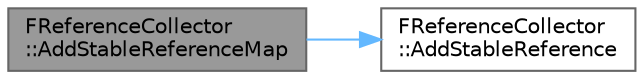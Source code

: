 digraph "FReferenceCollector::AddStableReferenceMap"
{
 // INTERACTIVE_SVG=YES
 // LATEX_PDF_SIZE
  bgcolor="transparent";
  edge [fontname=Helvetica,fontsize=10,labelfontname=Helvetica,labelfontsize=10];
  node [fontname=Helvetica,fontsize=10,shape=box,height=0.2,width=0.4];
  rankdir="LR";
  Node1 [id="Node000001",label="FReferenceCollector\l::AddStableReferenceMap",height=0.2,width=0.4,color="gray40", fillcolor="grey60", style="filled", fontcolor="black",tooltip=" "];
  Node1 -> Node2 [id="edge1_Node000001_Node000002",color="steelblue1",style="solid",tooltip=" "];
  Node2 [id="Node000002",label="FReferenceCollector\l::AddStableReference",height=0.2,width=0.4,color="grey40", fillcolor="white", style="filled",URL="$d9/d05/classFReferenceCollector.html#afeaa8c7ecfc3ba26c964acba86fd537d",tooltip="Preferred way to add a reference that allows batching."];
}
